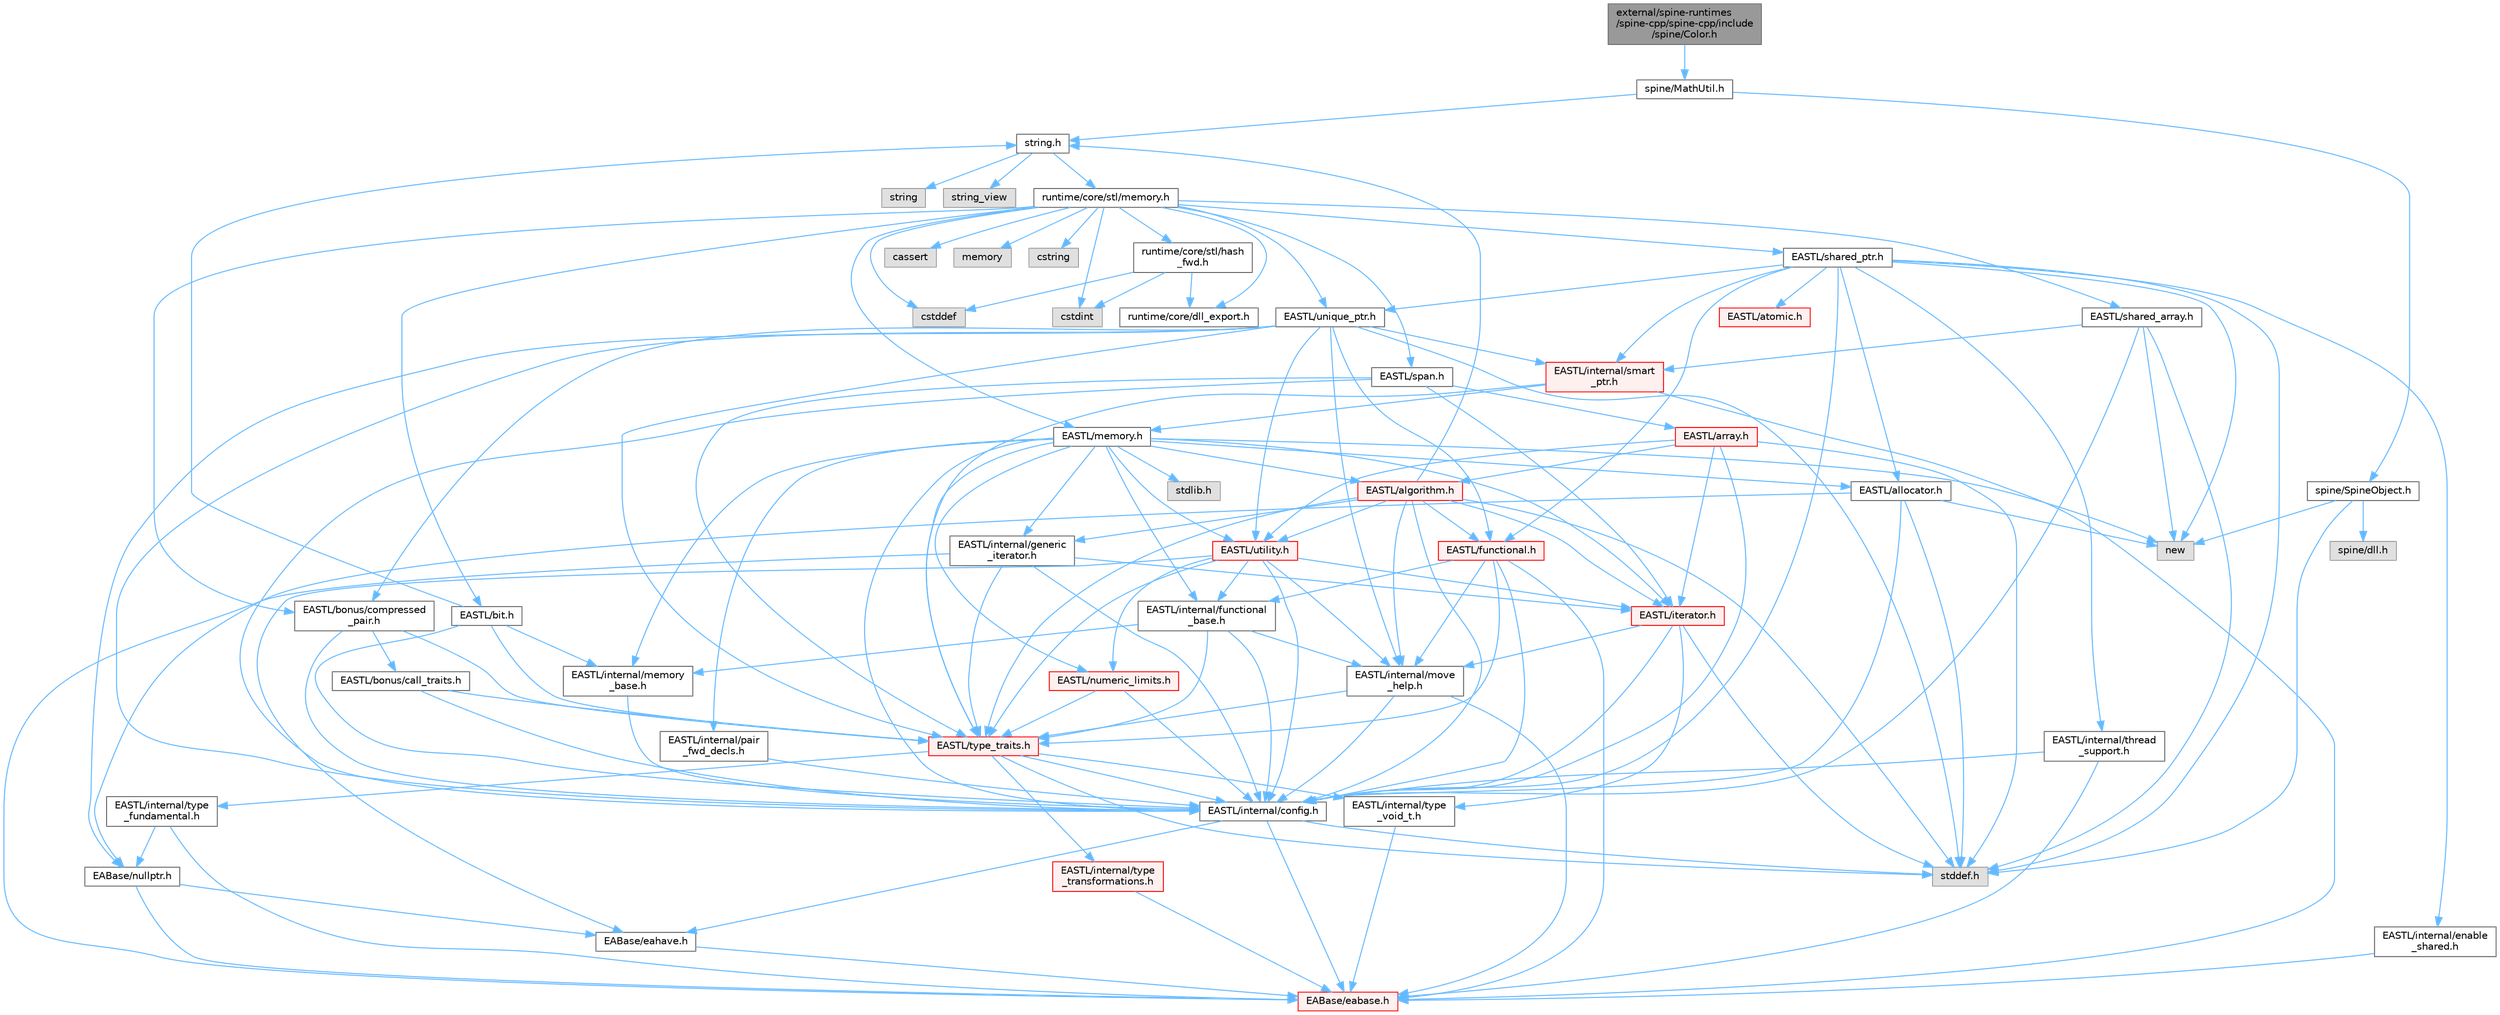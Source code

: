 digraph "external/spine-runtimes/spine-cpp/spine-cpp/include/spine/Color.h"
{
 // LATEX_PDF_SIZE
  bgcolor="transparent";
  edge [fontname=Helvetica,fontsize=10,labelfontname=Helvetica,labelfontsize=10];
  node [fontname=Helvetica,fontsize=10,shape=box,height=0.2,width=0.4];
  Node1 [id="Node000001",label="external/spine-runtimes\l/spine-cpp/spine-cpp/include\l/spine/Color.h",height=0.2,width=0.4,color="gray40", fillcolor="grey60", style="filled", fontcolor="black",tooltip=" "];
  Node1 -> Node2 [id="edge1_Node000001_Node000002",color="steelblue1",style="solid",tooltip=" "];
  Node2 [id="Node000002",label="spine/MathUtil.h",height=0.2,width=0.4,color="grey40", fillcolor="white", style="filled",URL="$_math_util_8h.html",tooltip=" "];
  Node2 -> Node3 [id="edge2_Node000002_Node000003",color="steelblue1",style="solid",tooltip=" "];
  Node3 [id="Node000003",label="spine/SpineObject.h",height=0.2,width=0.4,color="grey40", fillcolor="white", style="filled",URL="$_spine_object_8h.html",tooltip=" "];
  Node3 -> Node4 [id="edge3_Node000003_Node000004",color="steelblue1",style="solid",tooltip=" "];
  Node4 [id="Node000004",label="new",height=0.2,width=0.4,color="grey60", fillcolor="#E0E0E0", style="filled",tooltip=" "];
  Node3 -> Node5 [id="edge4_Node000003_Node000005",color="steelblue1",style="solid",tooltip=" "];
  Node5 [id="Node000005",label="stddef.h",height=0.2,width=0.4,color="grey60", fillcolor="#E0E0E0", style="filled",tooltip=" "];
  Node3 -> Node6 [id="edge5_Node000003_Node000006",color="steelblue1",style="solid",tooltip=" "];
  Node6 [id="Node000006",label="spine/dll.h",height=0.2,width=0.4,color="grey60", fillcolor="#E0E0E0", style="filled",tooltip=" "];
  Node2 -> Node7 [id="edge6_Node000002_Node000007",color="steelblue1",style="solid",tooltip=" "];
  Node7 [id="Node000007",label="string.h",height=0.2,width=0.4,color="grey40", fillcolor="white", style="filled",URL="$string_8h.html",tooltip=" "];
  Node7 -> Node8 [id="edge7_Node000007_Node000008",color="steelblue1",style="solid",tooltip=" "];
  Node8 [id="Node000008",label="string",height=0.2,width=0.4,color="grey60", fillcolor="#E0E0E0", style="filled",tooltip=" "];
  Node7 -> Node9 [id="edge8_Node000007_Node000009",color="steelblue1",style="solid",tooltip=" "];
  Node9 [id="Node000009",label="string_view",height=0.2,width=0.4,color="grey60", fillcolor="#E0E0E0", style="filled",tooltip=" "];
  Node7 -> Node10 [id="edge9_Node000007_Node000010",color="steelblue1",style="solid",tooltip=" "];
  Node10 [id="Node000010",label="runtime/core/stl/memory.h",height=0.2,width=0.4,color="grey40", fillcolor="white", style="filled",URL="$runtime_2core_2stl_2memory_8h.html",tooltip=" "];
  Node10 -> Node11 [id="edge10_Node000010_Node000011",color="steelblue1",style="solid",tooltip=" "];
  Node11 [id="Node000011",label="cstddef",height=0.2,width=0.4,color="grey60", fillcolor="#E0E0E0", style="filled",tooltip=" "];
  Node10 -> Node12 [id="edge11_Node000010_Node000012",color="steelblue1",style="solid",tooltip=" "];
  Node12 [id="Node000012",label="cstdint",height=0.2,width=0.4,color="grey60", fillcolor="#E0E0E0", style="filled",tooltip=" "];
  Node10 -> Node13 [id="edge12_Node000010_Node000013",color="steelblue1",style="solid",tooltip=" "];
  Node13 [id="Node000013",label="cassert",height=0.2,width=0.4,color="grey60", fillcolor="#E0E0E0", style="filled",tooltip=" "];
  Node10 -> Node14 [id="edge13_Node000010_Node000014",color="steelblue1",style="solid",tooltip=" "];
  Node14 [id="Node000014",label="memory",height=0.2,width=0.4,color="grey60", fillcolor="#E0E0E0", style="filled",tooltip=" "];
  Node10 -> Node15 [id="edge14_Node000010_Node000015",color="steelblue1",style="solid",tooltip=" "];
  Node15 [id="Node000015",label="cstring",height=0.2,width=0.4,color="grey60", fillcolor="#E0E0E0", style="filled",tooltip=" "];
  Node10 -> Node16 [id="edge15_Node000010_Node000016",color="steelblue1",style="solid",tooltip=" "];
  Node16 [id="Node000016",label="EASTL/bit.h",height=0.2,width=0.4,color="grey40", fillcolor="white", style="filled",URL="$bit_8h.html",tooltip=" "];
  Node16 -> Node17 [id="edge16_Node000016_Node000017",color="steelblue1",style="solid",tooltip=" "];
  Node17 [id="Node000017",label="EASTL/internal/config.h",height=0.2,width=0.4,color="grey40", fillcolor="white", style="filled",URL="$runtime_2_e_a_s_t_l_2include_2_e_a_s_t_l_2internal_2config_8h.html",tooltip=" "];
  Node17 -> Node18 [id="edge17_Node000017_Node000018",color="steelblue1",style="solid",tooltip=" "];
  Node18 [id="Node000018",label="EABase/eabase.h",height=0.2,width=0.4,color="red", fillcolor="#FFF0F0", style="filled",URL="$eabase_8h.html",tooltip=" "];
  Node17 -> Node24 [id="edge18_Node000017_Node000024",color="steelblue1",style="solid",tooltip=" "];
  Node24 [id="Node000024",label="EABase/eahave.h",height=0.2,width=0.4,color="grey40", fillcolor="white", style="filled",URL="$eahave_8h.html",tooltip=" "];
  Node24 -> Node18 [id="edge19_Node000024_Node000018",color="steelblue1",style="solid",tooltip=" "];
  Node17 -> Node5 [id="edge20_Node000017_Node000005",color="steelblue1",style="solid",tooltip=" "];
  Node16 -> Node25 [id="edge21_Node000016_Node000025",color="steelblue1",style="solid",tooltip=" "];
  Node25 [id="Node000025",label="EASTL/internal/memory\l_base.h",height=0.2,width=0.4,color="grey40", fillcolor="white", style="filled",URL="$memory__base_8h.html",tooltip=" "];
  Node25 -> Node17 [id="edge22_Node000025_Node000017",color="steelblue1",style="solid",tooltip=" "];
  Node16 -> Node26 [id="edge23_Node000016_Node000026",color="steelblue1",style="solid",tooltip=" "];
  Node26 [id="Node000026",label="EASTL/type_traits.h",height=0.2,width=0.4,color="red", fillcolor="#FFF0F0", style="filled",URL="$_e_a_s_t_l_2include_2_e_a_s_t_l_2type__traits_8h.html",tooltip=" "];
  Node26 -> Node17 [id="edge24_Node000026_Node000017",color="steelblue1",style="solid",tooltip=" "];
  Node26 -> Node5 [id="edge25_Node000026_Node000005",color="steelblue1",style="solid",tooltip=" "];
  Node26 -> Node27 [id="edge26_Node000026_Node000027",color="steelblue1",style="solid",tooltip=" "];
  Node27 [id="Node000027",label="EASTL/internal/type\l_fundamental.h",height=0.2,width=0.4,color="grey40", fillcolor="white", style="filled",URL="$type__fundamental_8h.html",tooltip=" "];
  Node27 -> Node18 [id="edge27_Node000027_Node000018",color="steelblue1",style="solid",tooltip=" "];
  Node27 -> Node28 [id="edge28_Node000027_Node000028",color="steelblue1",style="solid",tooltip=" "];
  Node28 [id="Node000028",label="EABase/nullptr.h",height=0.2,width=0.4,color="grey40", fillcolor="white", style="filled",URL="$nullptr_8h.html",tooltip=" "];
  Node28 -> Node18 [id="edge29_Node000028_Node000018",color="steelblue1",style="solid",tooltip=" "];
  Node28 -> Node24 [id="edge30_Node000028_Node000024",color="steelblue1",style="solid",tooltip=" "];
  Node26 -> Node29 [id="edge31_Node000026_Node000029",color="steelblue1",style="solid",tooltip=" "];
  Node29 [id="Node000029",label="EASTL/internal/type\l_transformations.h",height=0.2,width=0.4,color="red", fillcolor="#FFF0F0", style="filled",URL="$type__transformations_8h.html",tooltip=" "];
  Node29 -> Node18 [id="edge32_Node000029_Node000018",color="steelblue1",style="solid",tooltip=" "];
  Node26 -> Node31 [id="edge33_Node000026_Node000031",color="steelblue1",style="solid",tooltip=" "];
  Node31 [id="Node000031",label="EASTL/internal/type\l_void_t.h",height=0.2,width=0.4,color="grey40", fillcolor="white", style="filled",URL="$type__void__t_8h.html",tooltip=" "];
  Node31 -> Node18 [id="edge34_Node000031_Node000018",color="steelblue1",style="solid",tooltip=" "];
  Node16 -> Node7 [id="edge35_Node000016_Node000007",color="steelblue1",style="solid",tooltip=" "];
  Node10 -> Node36 [id="edge36_Node000010_Node000036",color="steelblue1",style="solid",tooltip=" "];
  Node36 [id="Node000036",label="EASTL/memory.h",height=0.2,width=0.4,color="grey40", fillcolor="white", style="filled",URL="$runtime_2_e_a_s_t_l_2include_2_e_a_s_t_l_2memory_8h.html",tooltip=" "];
  Node36 -> Node17 [id="edge37_Node000036_Node000017",color="steelblue1",style="solid",tooltip=" "];
  Node36 -> Node25 [id="edge38_Node000036_Node000025",color="steelblue1",style="solid",tooltip=" "];
  Node36 -> Node37 [id="edge39_Node000036_Node000037",color="steelblue1",style="solid",tooltip=" "];
  Node37 [id="Node000037",label="EASTL/internal/generic\l_iterator.h",height=0.2,width=0.4,color="grey40", fillcolor="white", style="filled",URL="$generic__iterator_8h.html",tooltip=" "];
  Node37 -> Node18 [id="edge40_Node000037_Node000018",color="steelblue1",style="solid",tooltip=" "];
  Node37 -> Node17 [id="edge41_Node000037_Node000017",color="steelblue1",style="solid",tooltip=" "];
  Node37 -> Node38 [id="edge42_Node000037_Node000038",color="steelblue1",style="solid",tooltip=" "];
  Node38 [id="Node000038",label="EASTL/iterator.h",height=0.2,width=0.4,color="red", fillcolor="#FFF0F0", style="filled",URL="$_e_a_s_t_l_2include_2_e_a_s_t_l_2iterator_8h.html",tooltip=" "];
  Node38 -> Node17 [id="edge43_Node000038_Node000017",color="steelblue1",style="solid",tooltip=" "];
  Node38 -> Node39 [id="edge44_Node000038_Node000039",color="steelblue1",style="solid",tooltip=" "];
  Node39 [id="Node000039",label="EASTL/internal/move\l_help.h",height=0.2,width=0.4,color="grey40", fillcolor="white", style="filled",URL="$move__help_8h.html",tooltip=" "];
  Node39 -> Node18 [id="edge45_Node000039_Node000018",color="steelblue1",style="solid",tooltip=" "];
  Node39 -> Node17 [id="edge46_Node000039_Node000017",color="steelblue1",style="solid",tooltip=" "];
  Node39 -> Node26 [id="edge47_Node000039_Node000026",color="steelblue1",style="solid",tooltip=" "];
  Node38 -> Node31 [id="edge48_Node000038_Node000031",color="steelblue1",style="solid",tooltip=" "];
  Node38 -> Node5 [id="edge49_Node000038_Node000005",color="steelblue1",style="solid",tooltip=" "];
  Node37 -> Node26 [id="edge50_Node000037_Node000026",color="steelblue1",style="solid",tooltip=" "];
  Node36 -> Node41 [id="edge51_Node000036_Node000041",color="steelblue1",style="solid",tooltip=" "];
  Node41 [id="Node000041",label="EASTL/internal/pair\l_fwd_decls.h",height=0.2,width=0.4,color="grey40", fillcolor="white", style="filled",URL="$pair__fwd__decls_8h.html",tooltip=" "];
  Node41 -> Node17 [id="edge52_Node000041_Node000017",color="steelblue1",style="solid",tooltip=" "];
  Node36 -> Node42 [id="edge53_Node000036_Node000042",color="steelblue1",style="solid",tooltip=" "];
  Node42 [id="Node000042",label="EASTL/internal/functional\l_base.h",height=0.2,width=0.4,color="grey40", fillcolor="white", style="filled",URL="$functional__base_8h.html",tooltip=" "];
  Node42 -> Node17 [id="edge54_Node000042_Node000017",color="steelblue1",style="solid",tooltip=" "];
  Node42 -> Node25 [id="edge55_Node000042_Node000025",color="steelblue1",style="solid",tooltip=" "];
  Node42 -> Node39 [id="edge56_Node000042_Node000039",color="steelblue1",style="solid",tooltip=" "];
  Node42 -> Node26 [id="edge57_Node000042_Node000026",color="steelblue1",style="solid",tooltip=" "];
  Node36 -> Node43 [id="edge58_Node000036_Node000043",color="steelblue1",style="solid",tooltip=" "];
  Node43 [id="Node000043",label="EASTL/algorithm.h",height=0.2,width=0.4,color="red", fillcolor="#FFF0F0", style="filled",URL="$_e_a_s_t_l_2include_2_e_a_s_t_l_2algorithm_8h.html",tooltip=" "];
  Node43 -> Node17 [id="edge59_Node000043_Node000017",color="steelblue1",style="solid",tooltip=" "];
  Node43 -> Node26 [id="edge60_Node000043_Node000026",color="steelblue1",style="solid",tooltip=" "];
  Node43 -> Node39 [id="edge61_Node000043_Node000039",color="steelblue1",style="solid",tooltip=" "];
  Node43 -> Node38 [id="edge62_Node000043_Node000038",color="steelblue1",style="solid",tooltip=" "];
  Node43 -> Node46 [id="edge63_Node000043_Node000046",color="steelblue1",style="solid",tooltip=" "];
  Node46 [id="Node000046",label="EASTL/functional.h",height=0.2,width=0.4,color="red", fillcolor="#FFF0F0", style="filled",URL="$_e_a_s_t_l_2include_2_e_a_s_t_l_2functional_8h.html",tooltip=" "];
  Node46 -> Node18 [id="edge64_Node000046_Node000018",color="steelblue1",style="solid",tooltip=" "];
  Node46 -> Node17 [id="edge65_Node000046_Node000017",color="steelblue1",style="solid",tooltip=" "];
  Node46 -> Node39 [id="edge66_Node000046_Node000039",color="steelblue1",style="solid",tooltip=" "];
  Node46 -> Node26 [id="edge67_Node000046_Node000026",color="steelblue1",style="solid",tooltip=" "];
  Node46 -> Node42 [id="edge68_Node000046_Node000042",color="steelblue1",style="solid",tooltip=" "];
  Node43 -> Node52 [id="edge69_Node000043_Node000052",color="steelblue1",style="solid",tooltip=" "];
  Node52 [id="Node000052",label="EASTL/utility.h",height=0.2,width=0.4,color="red", fillcolor="#FFF0F0", style="filled",URL="$runtime_2_e_a_s_t_l_2include_2_e_a_s_t_l_2utility_8h.html",tooltip=" "];
  Node52 -> Node17 [id="edge70_Node000052_Node000017",color="steelblue1",style="solid",tooltip=" "];
  Node52 -> Node26 [id="edge71_Node000052_Node000026",color="steelblue1",style="solid",tooltip=" "];
  Node52 -> Node38 [id="edge72_Node000052_Node000038",color="steelblue1",style="solid",tooltip=" "];
  Node52 -> Node53 [id="edge73_Node000052_Node000053",color="steelblue1",style="solid",tooltip=" "];
  Node53 [id="Node000053",label="EASTL/numeric_limits.h",height=0.2,width=0.4,color="red", fillcolor="#FFF0F0", style="filled",URL="$numeric__limits_8h.html",tooltip=" "];
  Node53 -> Node17 [id="edge74_Node000053_Node000017",color="steelblue1",style="solid",tooltip=" "];
  Node53 -> Node26 [id="edge75_Node000053_Node000026",color="steelblue1",style="solid",tooltip=" "];
  Node52 -> Node42 [id="edge76_Node000052_Node000042",color="steelblue1",style="solid",tooltip=" "];
  Node52 -> Node39 [id="edge77_Node000052_Node000039",color="steelblue1",style="solid",tooltip=" "];
  Node52 -> Node24 [id="edge78_Node000052_Node000024",color="steelblue1",style="solid",tooltip=" "];
  Node43 -> Node37 [id="edge79_Node000043_Node000037",color="steelblue1",style="solid",tooltip=" "];
  Node43 -> Node5 [id="edge80_Node000043_Node000005",color="steelblue1",style="solid",tooltip=" "];
  Node43 -> Node7 [id="edge81_Node000043_Node000007",color="steelblue1",style="solid",tooltip=" "];
  Node36 -> Node26 [id="edge82_Node000036_Node000026",color="steelblue1",style="solid",tooltip=" "];
  Node36 -> Node50 [id="edge83_Node000036_Node000050",color="steelblue1",style="solid",tooltip=" "];
  Node50 [id="Node000050",label="EASTL/allocator.h",height=0.2,width=0.4,color="grey40", fillcolor="white", style="filled",URL="$runtime_2_e_a_s_t_l_2include_2_e_a_s_t_l_2allocator_8h.html",tooltip=" "];
  Node50 -> Node17 [id="edge84_Node000050_Node000017",color="steelblue1",style="solid",tooltip=" "];
  Node50 -> Node28 [id="edge85_Node000050_Node000028",color="steelblue1",style="solid",tooltip=" "];
  Node50 -> Node5 [id="edge86_Node000050_Node000005",color="steelblue1",style="solid",tooltip=" "];
  Node50 -> Node4 [id="edge87_Node000050_Node000004",color="steelblue1",style="solid",tooltip=" "];
  Node36 -> Node38 [id="edge88_Node000036_Node000038",color="steelblue1",style="solid",tooltip=" "];
  Node36 -> Node52 [id="edge89_Node000036_Node000052",color="steelblue1",style="solid",tooltip=" "];
  Node36 -> Node53 [id="edge90_Node000036_Node000053",color="steelblue1",style="solid",tooltip=" "];
  Node36 -> Node62 [id="edge91_Node000036_Node000062",color="steelblue1",style="solid",tooltip=" "];
  Node62 [id="Node000062",label="stdlib.h",height=0.2,width=0.4,color="grey60", fillcolor="#E0E0E0", style="filled",tooltip=" "];
  Node36 -> Node4 [id="edge92_Node000036_Node000004",color="steelblue1",style="solid",tooltip=" "];
  Node10 -> Node63 [id="edge93_Node000010_Node000063",color="steelblue1",style="solid",tooltip=" "];
  Node63 [id="Node000063",label="EASTL/shared_array.h",height=0.2,width=0.4,color="grey40", fillcolor="white", style="filled",URL="$shared__array_8h.html",tooltip=" "];
  Node63 -> Node17 [id="edge94_Node000063_Node000017",color="steelblue1",style="solid",tooltip=" "];
  Node63 -> Node64 [id="edge95_Node000063_Node000064",color="steelblue1",style="solid",tooltip=" "];
  Node64 [id="Node000064",label="EASTL/internal/smart\l_ptr.h",height=0.2,width=0.4,color="red", fillcolor="#FFF0F0", style="filled",URL="$smart__ptr_8h.html",tooltip=" "];
  Node64 -> Node18 [id="edge96_Node000064_Node000018",color="steelblue1",style="solid",tooltip=" "];
  Node64 -> Node36 [id="edge97_Node000064_Node000036",color="steelblue1",style="solid",tooltip=" "];
  Node64 -> Node26 [id="edge98_Node000064_Node000026",color="steelblue1",style="solid",tooltip=" "];
  Node63 -> Node4 [id="edge99_Node000063_Node000004",color="steelblue1",style="solid",tooltip=" "];
  Node63 -> Node5 [id="edge100_Node000063_Node000005",color="steelblue1",style="solid",tooltip=" "];
  Node10 -> Node66 [id="edge101_Node000010_Node000066",color="steelblue1",style="solid",tooltip=" "];
  Node66 [id="Node000066",label="EASTL/unique_ptr.h",height=0.2,width=0.4,color="grey40", fillcolor="white", style="filled",URL="$unique__ptr_8h.html",tooltip=" "];
  Node66 -> Node28 [id="edge102_Node000066_Node000028",color="steelblue1",style="solid",tooltip=" "];
  Node66 -> Node67 [id="edge103_Node000066_Node000067",color="steelblue1",style="solid",tooltip=" "];
  Node67 [id="Node000067",label="EASTL/bonus/compressed\l_pair.h",height=0.2,width=0.4,color="grey40", fillcolor="white", style="filled",URL="$compressed__pair_8h.html",tooltip=" "];
  Node67 -> Node17 [id="edge104_Node000067_Node000017",color="steelblue1",style="solid",tooltip=" "];
  Node67 -> Node26 [id="edge105_Node000067_Node000026",color="steelblue1",style="solid",tooltip=" "];
  Node67 -> Node68 [id="edge106_Node000067_Node000068",color="steelblue1",style="solid",tooltip=" "];
  Node68 [id="Node000068",label="EASTL/bonus/call_traits.h",height=0.2,width=0.4,color="grey40", fillcolor="white", style="filled",URL="$call__traits_8h.html",tooltip=" "];
  Node68 -> Node17 [id="edge107_Node000068_Node000017",color="steelblue1",style="solid",tooltip=" "];
  Node68 -> Node26 [id="edge108_Node000068_Node000026",color="steelblue1",style="solid",tooltip=" "];
  Node66 -> Node46 [id="edge109_Node000066_Node000046",color="steelblue1",style="solid",tooltip=" "];
  Node66 -> Node17 [id="edge110_Node000066_Node000017",color="steelblue1",style="solid",tooltip=" "];
  Node66 -> Node39 [id="edge111_Node000066_Node000039",color="steelblue1",style="solid",tooltip=" "];
  Node66 -> Node64 [id="edge112_Node000066_Node000064",color="steelblue1",style="solid",tooltip=" "];
  Node66 -> Node26 [id="edge113_Node000066_Node000026",color="steelblue1",style="solid",tooltip=" "];
  Node66 -> Node52 [id="edge114_Node000066_Node000052",color="steelblue1",style="solid",tooltip=" "];
  Node66 -> Node5 [id="edge115_Node000066_Node000005",color="steelblue1",style="solid",tooltip=" "];
  Node10 -> Node69 [id="edge116_Node000010_Node000069",color="steelblue1",style="solid",tooltip=" "];
  Node69 [id="Node000069",label="EASTL/shared_ptr.h",height=0.2,width=0.4,color="grey40", fillcolor="white", style="filled",URL="$shared__ptr_8h.html",tooltip=" "];
  Node69 -> Node17 [id="edge117_Node000069_Node000017",color="steelblue1",style="solid",tooltip=" "];
  Node69 -> Node64 [id="edge118_Node000069_Node000064",color="steelblue1",style="solid",tooltip=" "];
  Node69 -> Node70 [id="edge119_Node000069_Node000070",color="steelblue1",style="solid",tooltip=" "];
  Node70 [id="Node000070",label="EASTL/internal/thread\l_support.h",height=0.2,width=0.4,color="grey40", fillcolor="white", style="filled",URL="$thread__support_8h.html",tooltip=" "];
  Node70 -> Node18 [id="edge120_Node000070_Node000018",color="steelblue1",style="solid",tooltip=" "];
  Node70 -> Node17 [id="edge121_Node000070_Node000017",color="steelblue1",style="solid",tooltip=" "];
  Node69 -> Node66 [id="edge122_Node000069_Node000066",color="steelblue1",style="solid",tooltip=" "];
  Node69 -> Node46 [id="edge123_Node000069_Node000046",color="steelblue1",style="solid",tooltip=" "];
  Node69 -> Node50 [id="edge124_Node000069_Node000050",color="steelblue1",style="solid",tooltip=" "];
  Node69 -> Node71 [id="edge125_Node000069_Node000071",color="steelblue1",style="solid",tooltip=" "];
  Node71 [id="Node000071",label="EASTL/atomic.h",height=0.2,width=0.4,color="red", fillcolor="#FFF0F0", style="filled",URL="$runtime_2_e_a_s_t_l_2include_2_e_a_s_t_l_2atomic_8h.html",tooltip=" "];
  Node69 -> Node4 [id="edge126_Node000069_Node000004",color="steelblue1",style="solid",tooltip=" "];
  Node69 -> Node5 [id="edge127_Node000069_Node000005",color="steelblue1",style="solid",tooltip=" "];
  Node69 -> Node148 [id="edge128_Node000069_Node000148",color="steelblue1",style="solid",tooltip=" "];
  Node148 [id="Node000148",label="EASTL/internal/enable\l_shared.h",height=0.2,width=0.4,color="grey40", fillcolor="white", style="filled",URL="$enable__shared_8h.html",tooltip=" "];
  Node148 -> Node18 [id="edge129_Node000148_Node000018",color="steelblue1",style="solid",tooltip=" "];
  Node10 -> Node149 [id="edge130_Node000010_Node000149",color="steelblue1",style="solid",tooltip=" "];
  Node149 [id="Node000149",label="EASTL/span.h",height=0.2,width=0.4,color="grey40", fillcolor="white", style="filled",URL="$span_8h.html",tooltip=" "];
  Node149 -> Node17 [id="edge131_Node000149_Node000017",color="steelblue1",style="solid",tooltip=" "];
  Node149 -> Node26 [id="edge132_Node000149_Node000026",color="steelblue1",style="solid",tooltip=" "];
  Node149 -> Node38 [id="edge133_Node000149_Node000038",color="steelblue1",style="solid",tooltip=" "];
  Node149 -> Node150 [id="edge134_Node000149_Node000150",color="steelblue1",style="solid",tooltip=" "];
  Node150 [id="Node000150",label="EASTL/array.h",height=0.2,width=0.4,color="red", fillcolor="#FFF0F0", style="filled",URL="$runtime_2_e_a_s_t_l_2include_2_e_a_s_t_l_2array_8h.html",tooltip=" "];
  Node150 -> Node17 [id="edge135_Node000150_Node000017",color="steelblue1",style="solid",tooltip=" "];
  Node150 -> Node38 [id="edge136_Node000150_Node000038",color="steelblue1",style="solid",tooltip=" "];
  Node150 -> Node43 [id="edge137_Node000150_Node000043",color="steelblue1",style="solid",tooltip=" "];
  Node150 -> Node52 [id="edge138_Node000150_Node000052",color="steelblue1",style="solid",tooltip=" "];
  Node150 -> Node5 [id="edge139_Node000150_Node000005",color="steelblue1",style="solid",tooltip=" "];
  Node10 -> Node67 [id="edge140_Node000010_Node000067",color="steelblue1",style="solid",tooltip=" "];
  Node10 -> Node152 [id="edge141_Node000010_Node000152",color="steelblue1",style="solid",tooltip=" "];
  Node152 [id="Node000152",label="runtime/core/dll_export.h",height=0.2,width=0.4,color="grey40", fillcolor="white", style="filled",URL="$dll__export_8h.html",tooltip=" "];
  Node10 -> Node153 [id="edge142_Node000010_Node000153",color="steelblue1",style="solid",tooltip=" "];
  Node153 [id="Node000153",label="runtime/core/stl/hash\l_fwd.h",height=0.2,width=0.4,color="grey40", fillcolor="white", style="filled",URL="$hash__fwd_8h.html",tooltip=" "];
  Node153 -> Node11 [id="edge143_Node000153_Node000011",color="steelblue1",style="solid",tooltip=" "];
  Node153 -> Node12 [id="edge144_Node000153_Node000012",color="steelblue1",style="solid",tooltip=" "];
  Node153 -> Node152 [id="edge145_Node000153_Node000152",color="steelblue1",style="solid",tooltip=" "];
}
